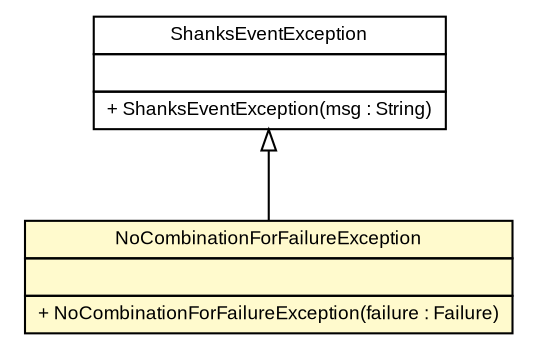 #!/usr/local/bin/dot
#
# Class diagram 
# Generated by UMLGraph version 5.1 (http://www.umlgraph.org/)
#

digraph G {
	edge [fontname="arial",fontsize=10,labelfontname="arial",labelfontsize=10];
	node [fontname="arial",fontsize=10,shape=plaintext];
	nodesep=0.25;
	ranksep=0.5;
	// es.upm.dit.gsi.shanks.model.event.exception.ShanksEventException
	c5733 [label=<<table title="es.upm.dit.gsi.shanks.model.event.exception.ShanksEventException" border="0" cellborder="1" cellspacing="0" cellpadding="2" port="p" href="../../exception/ShanksEventException.html">
		<tr><td><table border="0" cellspacing="0" cellpadding="1">
<tr><td align="center" balign="center"> ShanksEventException </td></tr>
		</table></td></tr>
		<tr><td><table border="0" cellspacing="0" cellpadding="1">
<tr><td align="left" balign="left">  </td></tr>
		</table></td></tr>
		<tr><td><table border="0" cellspacing="0" cellpadding="1">
<tr><td align="left" balign="left"> + ShanksEventException(msg : String) </td></tr>
		</table></td></tr>
		</table>>, fontname="arial", fontcolor="black", fontsize=9.0];
	// es.upm.dit.gsi.shanks.model.event.failiure.exception.NoCombinationForFailureException
	c5735 [label=<<table title="es.upm.dit.gsi.shanks.model.event.failiure.exception.NoCombinationForFailureException" border="0" cellborder="1" cellspacing="0" cellpadding="2" port="p" bgcolor="lemonChiffon" href="./NoCombinationForFailureException.html">
		<tr><td><table border="0" cellspacing="0" cellpadding="1">
<tr><td align="center" balign="center"> NoCombinationForFailureException </td></tr>
		</table></td></tr>
		<tr><td><table border="0" cellspacing="0" cellpadding="1">
<tr><td align="left" balign="left">  </td></tr>
		</table></td></tr>
		<tr><td><table border="0" cellspacing="0" cellpadding="1">
<tr><td align="left" balign="left"> + NoCombinationForFailureException(failure : Failure) </td></tr>
		</table></td></tr>
		</table>>, fontname="arial", fontcolor="black", fontsize=9.0];
	//es.upm.dit.gsi.shanks.model.event.failiure.exception.NoCombinationForFailureException extends es.upm.dit.gsi.shanks.model.event.exception.ShanksEventException
	c5733:p -> c5735:p [dir=back,arrowtail=empty];
}

